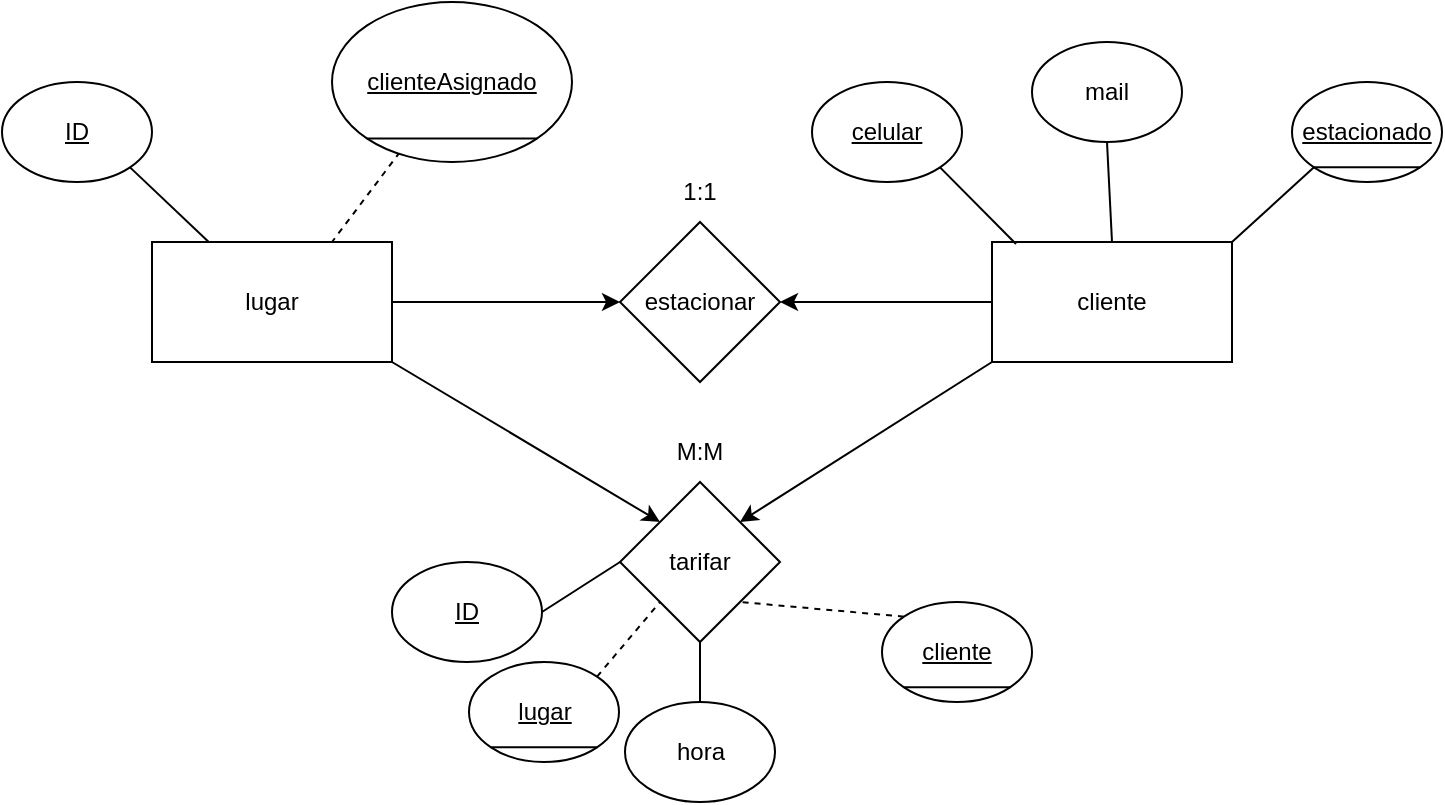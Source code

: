 <mxfile version="21.0.6" type="google"><diagram name="Página-1" id="_ReRxGlx0DkiQ6dwSRZB"><mxGraphModel grid="1" page="1" gridSize="10" guides="1" tooltips="1" connect="1" arrows="1" fold="1" pageScale="1" pageWidth="827" pageHeight="1169" math="0" shadow="0"><root><mxCell id="0"/><mxCell id="1" parent="0"/><mxCell id="sMU2MnFOf2SqQsbwdeKa-15" style="edgeStyle=orthogonalEdgeStyle;rounded=0;orthogonalLoop=1;jettySize=auto;html=1;exitX=1;exitY=0.5;exitDx=0;exitDy=0;entryX=0;entryY=0.5;entryDx=0;entryDy=0;" edge="1" parent="1" source="sMU2MnFOf2SqQsbwdeKa-1" target="sMU2MnFOf2SqQsbwdeKa-10"><mxGeometry relative="1" as="geometry"/></mxCell><mxCell id="sMU2MnFOf2SqQsbwdeKa-19" style="rounded=0;orthogonalLoop=1;jettySize=auto;html=1;exitX=1;exitY=1;exitDx=0;exitDy=0;entryX=0;entryY=0;entryDx=0;entryDy=0;" edge="1" parent="1" source="sMU2MnFOf2SqQsbwdeKa-1" target="sMU2MnFOf2SqQsbwdeKa-18"><mxGeometry relative="1" as="geometry"/></mxCell><mxCell id="sMU2MnFOf2SqQsbwdeKa-1" value="lugar" style="rounded=0;whiteSpace=wrap;html=1;" vertex="1" parent="1"><mxGeometry x="140" y="190" width="120" height="60" as="geometry"/></mxCell><mxCell id="sMU2MnFOf2SqQsbwdeKa-14" style="edgeStyle=orthogonalEdgeStyle;rounded=0;orthogonalLoop=1;jettySize=auto;html=1;exitX=0;exitY=0.5;exitDx=0;exitDy=0;entryX=1;entryY=0.5;entryDx=0;entryDy=0;" edge="1" parent="1" source="sMU2MnFOf2SqQsbwdeKa-2" target="sMU2MnFOf2SqQsbwdeKa-10"><mxGeometry relative="1" as="geometry"/></mxCell><mxCell id="sMU2MnFOf2SqQsbwdeKa-20" style="rounded=0;orthogonalLoop=1;jettySize=auto;html=1;exitX=0;exitY=1;exitDx=0;exitDy=0;entryX=1;entryY=0;entryDx=0;entryDy=0;" edge="1" parent="1" source="sMU2MnFOf2SqQsbwdeKa-2" target="sMU2MnFOf2SqQsbwdeKa-18"><mxGeometry relative="1" as="geometry"/></mxCell><mxCell id="sMU2MnFOf2SqQsbwdeKa-2" value="cliente" style="rounded=0;whiteSpace=wrap;html=1;" vertex="1" parent="1"><mxGeometry x="560" y="190" width="120" height="60" as="geometry"/></mxCell><mxCell id="sMU2MnFOf2SqQsbwdeKa-8" style="rounded=0;orthogonalLoop=1;jettySize=auto;html=1;exitX=1;exitY=1;exitDx=0;exitDy=0;endArrow=none;endFill=0;" edge="1" parent="1" source="sMU2MnFOf2SqQsbwdeKa-3" target="sMU2MnFOf2SqQsbwdeKa-1"><mxGeometry relative="1" as="geometry"/></mxCell><mxCell id="sMU2MnFOf2SqQsbwdeKa-3" value="&lt;u&gt;ID&lt;/u&gt;" style="ellipse;whiteSpace=wrap;html=1;" vertex="1" parent="1"><mxGeometry x="65" y="110" width="75" height="50" as="geometry"/></mxCell><mxCell id="sMU2MnFOf2SqQsbwdeKa-6" style="rounded=0;orthogonalLoop=1;jettySize=auto;html=1;exitX=1;exitY=1;exitDx=0;exitDy=0;entryX=0.1;entryY=0.017;entryDx=0;entryDy=0;endArrow=none;endFill=0;entryPerimeter=0;" edge="1" parent="1" source="sMU2MnFOf2SqQsbwdeKa-4" target="sMU2MnFOf2SqQsbwdeKa-2"><mxGeometry relative="1" as="geometry"/></mxCell><mxCell id="sMU2MnFOf2SqQsbwdeKa-4" value="&lt;u&gt;celular&lt;/u&gt;" style="ellipse;whiteSpace=wrap;html=1;" vertex="1" parent="1"><mxGeometry x="470" y="110" width="75" height="50" as="geometry"/></mxCell><mxCell id="sMU2MnFOf2SqQsbwdeKa-7" style="rounded=0;orthogonalLoop=1;jettySize=auto;html=1;exitX=0.5;exitY=1;exitDx=0;exitDy=0;entryX=0.5;entryY=0;entryDx=0;entryDy=0;endArrow=none;endFill=0;" edge="1" parent="1" source="sMU2MnFOf2SqQsbwdeKa-5" target="sMU2MnFOf2SqQsbwdeKa-2"><mxGeometry relative="1" as="geometry"/></mxCell><mxCell id="sMU2MnFOf2SqQsbwdeKa-5" value="mail" style="ellipse;whiteSpace=wrap;html=1;" vertex="1" parent="1"><mxGeometry x="580" y="90" width="75" height="50" as="geometry"/></mxCell><mxCell id="sMU2MnFOf2SqQsbwdeKa-10" value="estacionar" style="rhombus;whiteSpace=wrap;html=1;" vertex="1" parent="1"><mxGeometry x="374" y="180" width="80" height="80" as="geometry"/></mxCell><mxCell id="sMU2MnFOf2SqQsbwdeKa-11" value="1:1" style="text;html=1;strokeColor=none;fillColor=none;align=center;verticalAlign=middle;whiteSpace=wrap;rounded=0;" vertex="1" parent="1"><mxGeometry x="384" y="150" width="60" height="30" as="geometry"/></mxCell><mxCell id="sMU2MnFOf2SqQsbwdeKa-13" style="rounded=0;orthogonalLoop=1;jettySize=auto;html=1;exitX=0.283;exitY=0.938;exitDx=0;exitDy=0;entryX=0.75;entryY=0;entryDx=0;entryDy=0;endArrow=none;endFill=0;exitPerimeter=0;dashed=1;" edge="1" parent="1" source="sMU2MnFOf2SqQsbwdeKa-12" target="sMU2MnFOf2SqQsbwdeKa-1"><mxGeometry relative="1" as="geometry"/></mxCell><mxCell id="sMU2MnFOf2SqQsbwdeKa-12" value="&lt;u&gt;clienteAsignado&lt;/u&gt;" style="ellipse;whiteSpace=wrap;html=1;" vertex="1" parent="1"><mxGeometry x="230" y="70" width="120" height="80" as="geometry"/></mxCell><mxCell id="sMU2MnFOf2SqQsbwdeKa-16" style="rounded=0;orthogonalLoop=1;jettySize=auto;html=1;exitX=0;exitY=1;exitDx=0;exitDy=0;entryX=1;entryY=1;entryDx=0;entryDy=0;endArrow=none;endFill=0;" edge="1" parent="1" source="sMU2MnFOf2SqQsbwdeKa-12" target="sMU2MnFOf2SqQsbwdeKa-12"><mxGeometry relative="1" as="geometry"/></mxCell><mxCell id="sMU2MnFOf2SqQsbwdeKa-18" value="tarifar" style="rhombus;whiteSpace=wrap;html=1;" vertex="1" parent="1"><mxGeometry x="374" y="310" width="80" height="80" as="geometry"/></mxCell><mxCell id="sMU2MnFOf2SqQsbwdeKa-22" style="rounded=0;orthogonalLoop=1;jettySize=auto;html=1;exitX=0;exitY=1;exitDx=0;exitDy=0;entryX=1;entryY=0;entryDx=0;entryDy=0;endArrow=none;endFill=0;" edge="1" parent="1" source="sMU2MnFOf2SqQsbwdeKa-21" target="sMU2MnFOf2SqQsbwdeKa-2"><mxGeometry relative="1" as="geometry"/></mxCell><mxCell id="sMU2MnFOf2SqQsbwdeKa-21" value="&lt;u&gt;estacionado&lt;/u&gt;" style="ellipse;whiteSpace=wrap;html=1;" vertex="1" parent="1"><mxGeometry x="710" y="110" width="75" height="50" as="geometry"/></mxCell><mxCell id="sMU2MnFOf2SqQsbwdeKa-23" style="rounded=0;orthogonalLoop=1;jettySize=auto;html=1;exitX=0;exitY=1;exitDx=0;exitDy=0;entryX=1;entryY=1;entryDx=0;entryDy=0;endArrow=none;endFill=0;" edge="1" parent="1" source="sMU2MnFOf2SqQsbwdeKa-21" target="sMU2MnFOf2SqQsbwdeKa-21"><mxGeometry relative="1" as="geometry"/></mxCell><mxCell id="sMU2MnFOf2SqQsbwdeKa-32" style="rounded=0;orthogonalLoop=1;jettySize=auto;html=1;exitX=0.5;exitY=0;exitDx=0;exitDy=0;entryX=0.5;entryY=1;entryDx=0;entryDy=0;endArrow=none;endFill=0;" edge="1" parent="1" source="sMU2MnFOf2SqQsbwdeKa-24" target="sMU2MnFOf2SqQsbwdeKa-18"><mxGeometry relative="1" as="geometry"/></mxCell><mxCell id="sMU2MnFOf2SqQsbwdeKa-24" value="hora" style="ellipse;whiteSpace=wrap;html=1;" vertex="1" parent="1"><mxGeometry x="376.5" y="420" width="75" height="50" as="geometry"/></mxCell><mxCell id="sMU2MnFOf2SqQsbwdeKa-25" value="M:M" style="text;html=1;strokeColor=none;fillColor=none;align=center;verticalAlign=middle;whiteSpace=wrap;rounded=0;" vertex="1" parent="1"><mxGeometry x="384" y="280" width="60" height="30" as="geometry"/></mxCell><mxCell id="sMU2MnFOf2SqQsbwdeKa-29" style="rounded=0;orthogonalLoop=1;jettySize=auto;html=1;exitX=1;exitY=0.5;exitDx=0;exitDy=0;entryX=0;entryY=0.5;entryDx=0;entryDy=0;endArrow=none;endFill=0;" edge="1" parent="1" source="sMU2MnFOf2SqQsbwdeKa-26" target="sMU2MnFOf2SqQsbwdeKa-18"><mxGeometry relative="1" as="geometry"/></mxCell><mxCell id="sMU2MnFOf2SqQsbwdeKa-26" value="&lt;u&gt;ID&lt;/u&gt;" style="ellipse;whiteSpace=wrap;html=1;" vertex="1" parent="1"><mxGeometry x="260" y="350" width="75" height="50" as="geometry"/></mxCell><mxCell id="sMU2MnFOf2SqQsbwdeKa-31" style="rounded=0;orthogonalLoop=1;jettySize=auto;html=1;exitX=0;exitY=0;exitDx=0;exitDy=0;entryX=1;entryY=1;entryDx=0;entryDy=0;endArrow=none;endFill=0;dashed=1;" edge="1" parent="1" source="sMU2MnFOf2SqQsbwdeKa-27" target="sMU2MnFOf2SqQsbwdeKa-18"><mxGeometry relative="1" as="geometry"/></mxCell><mxCell id="sMU2MnFOf2SqQsbwdeKa-27" value="&lt;u&gt;cliente&lt;/u&gt;" style="ellipse;whiteSpace=wrap;html=1;" vertex="1" parent="1"><mxGeometry x="505" y="370" width="75" height="50" as="geometry"/></mxCell><mxCell id="sMU2MnFOf2SqQsbwdeKa-30" style="rounded=0;orthogonalLoop=1;jettySize=auto;html=1;exitX=1;exitY=0;exitDx=0;exitDy=0;entryX=0;entryY=1;entryDx=0;entryDy=0;endArrow=none;endFill=0;dashed=1;" edge="1" parent="1" source="sMU2MnFOf2SqQsbwdeKa-28" target="sMU2MnFOf2SqQsbwdeKa-18"><mxGeometry relative="1" as="geometry"/></mxCell><mxCell id="sMU2MnFOf2SqQsbwdeKa-28" value="&lt;u&gt;lugar&lt;/u&gt;" style="ellipse;whiteSpace=wrap;html=1;" vertex="1" parent="1"><mxGeometry x="298.5" y="400" width="75" height="50" as="geometry"/></mxCell><mxCell id="sMU2MnFOf2SqQsbwdeKa-33" style="rounded=0;orthogonalLoop=1;jettySize=auto;html=1;exitX=0;exitY=1;exitDx=0;exitDy=0;entryX=1;entryY=1;entryDx=0;entryDy=0;endArrow=none;endFill=0;" edge="1" parent="1" source="sMU2MnFOf2SqQsbwdeKa-28" target="sMU2MnFOf2SqQsbwdeKa-28"><mxGeometry relative="1" as="geometry"/></mxCell><mxCell id="sMU2MnFOf2SqQsbwdeKa-34" style="rounded=0;orthogonalLoop=1;jettySize=auto;html=1;exitX=0;exitY=1;exitDx=0;exitDy=0;entryX=1;entryY=1;entryDx=0;entryDy=0;endArrow=none;endFill=0;" edge="1" parent="1" source="sMU2MnFOf2SqQsbwdeKa-27" target="sMU2MnFOf2SqQsbwdeKa-27"><mxGeometry relative="1" as="geometry"/></mxCell></root></mxGraphModel></diagram></mxfile>